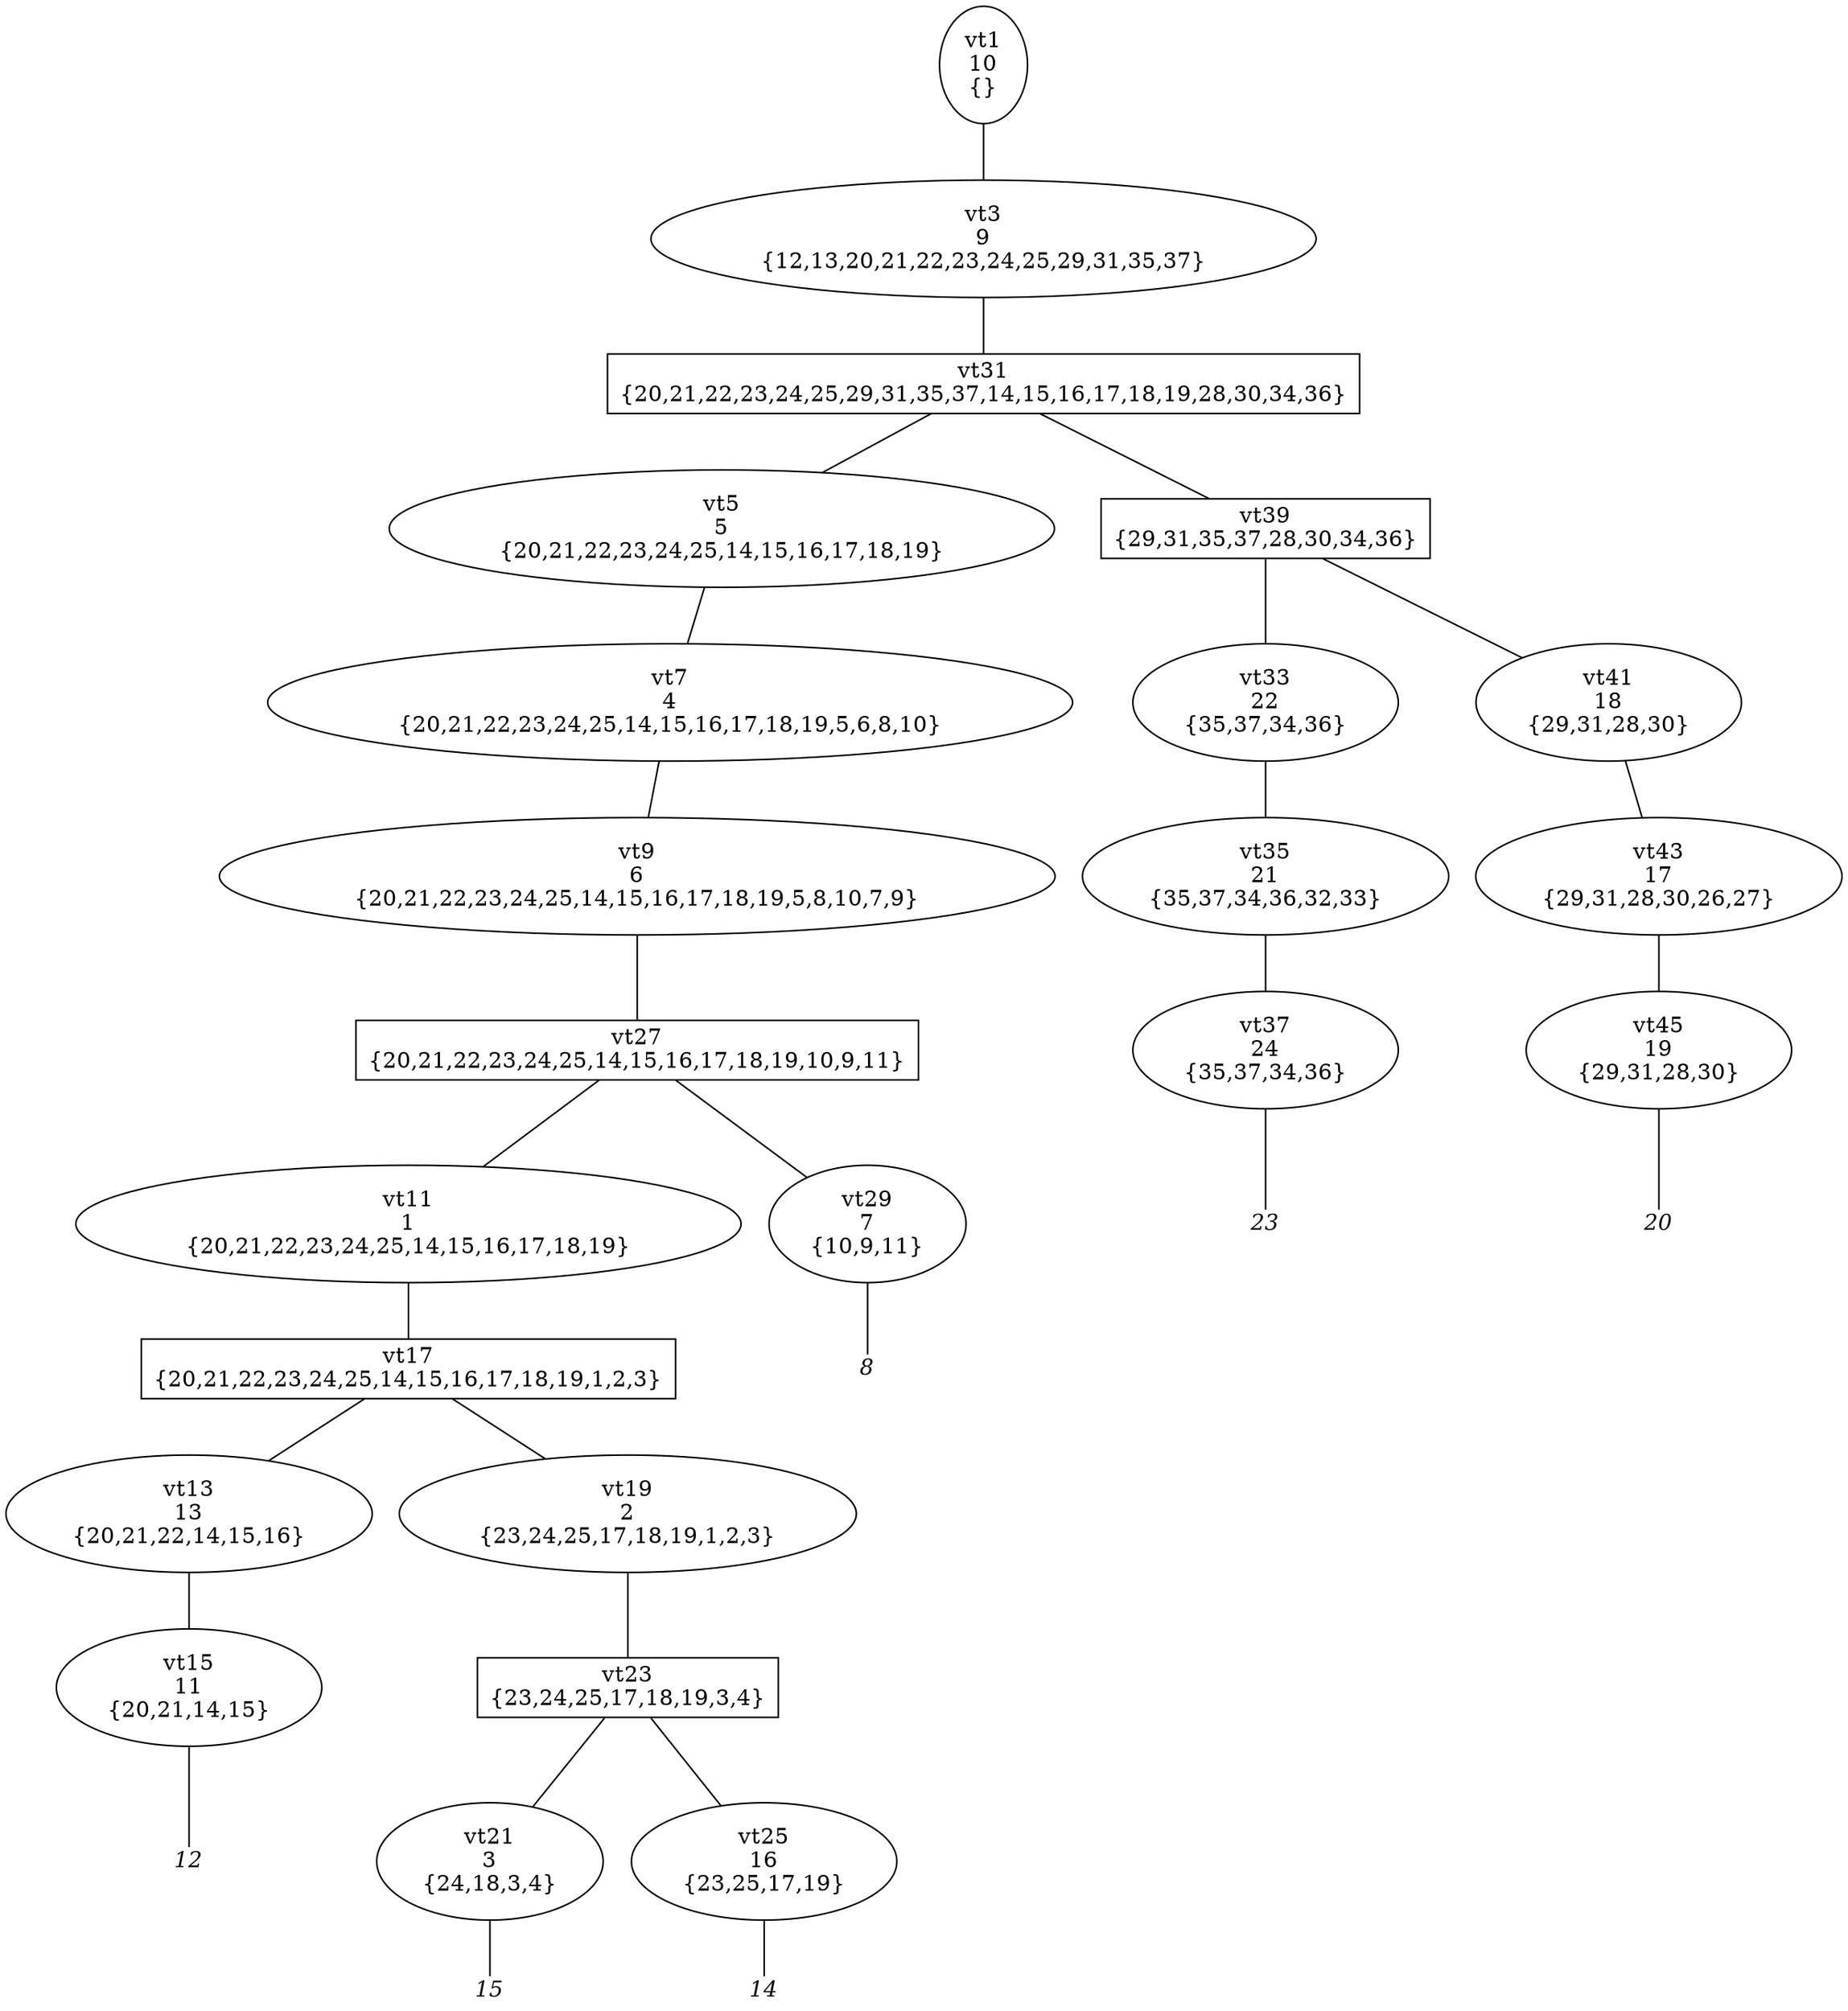 
digraph vtree {

overlap=false

n1 [label="vt1
10
{}",shape="ellipse"]; 
n3 [label="vt3
9
{12,13,20,21,22,23,24,25,29,31,35,37}",shape="ellipse"]; 
n31 [label="vt31
{20,21,22,23,24,25,29,31,35,37,14,15,16,17,18,19,28,30,34,36}",shape="box"]; 
n5 [label="vt5
5
{20,21,22,23,24,25,14,15,16,17,18,19}",shape="ellipse"]; 
n7 [label="vt7
4
{20,21,22,23,24,25,14,15,16,17,18,19,5,6,8,10}",shape="ellipse"]; 
n9 [label="vt9
6
{20,21,22,23,24,25,14,15,16,17,18,19,5,8,10,7,9}",shape="ellipse"]; 
n27 [label="vt27
{20,21,22,23,24,25,14,15,16,17,18,19,10,9,11}",shape="box"]; 
n11 [label="vt11
1
{20,21,22,23,24,25,14,15,16,17,18,19}",shape="ellipse"]; 
n17 [label="vt17
{20,21,22,23,24,25,14,15,16,17,18,19,1,2,3}",shape="box"]; 
n13 [label="vt13
13
{20,21,22,14,15,16}",shape="ellipse"]; 
n15 [label="vt15
11
{20,21,14,15}",shape="ellipse"]; 
n16 [label="12",fontname="Times-Italic",fontsize=14,shape=plaintext,fixedsize=true,width=.25,height=.25]; 
n19 [label="vt19
2
{23,24,25,17,18,19,1,2,3}",shape="ellipse"]; 
n23 [label="vt23
{23,24,25,17,18,19,3,4}",shape="box"]; 
n21 [label="vt21
3
{24,18,3,4}",shape="ellipse"]; 
n22 [label="15",fontname="Times-Italic",fontsize=14,shape=plaintext,fixedsize=true,width=.25,height=.25]; 
n25 [label="vt25
16
{23,25,17,19}",shape="ellipse"]; 
n26 [label="14",fontname="Times-Italic",fontsize=14,shape=plaintext,fixedsize=true,width=.25,height=.25]; 
n29 [label="vt29
7
{10,9,11}",shape="ellipse"]; 
n30 [label="8",fontname="Times-Italic",fontsize=14,shape=plaintext,fixedsize=true,width=.25,height=.25]; 
n39 [label="vt39
{29,31,35,37,28,30,34,36}",shape="box"]; 
n33 [label="vt33
22
{35,37,34,36}",shape="ellipse"]; 
n35 [label="vt35
21
{35,37,34,36,32,33}",shape="ellipse"]; 
n37 [label="vt37
24
{35,37,34,36}",shape="ellipse"]; 
n38 [label="23",fontname="Times-Italic",fontsize=14,shape=plaintext,fixedsize=true,width=.25,height=.25]; 
n41 [label="vt41
18
{29,31,28,30}",shape="ellipse"]; 
n43 [label="vt43
17
{29,31,28,30,26,27}",shape="ellipse"]; 
n45 [label="vt45
19
{29,31,28,30}",shape="ellipse"]; 
n46 [label="20",fontname="Times-Italic",fontsize=14,shape=plaintext,fixedsize=true,width=.25,height=.25]; 
n1->n3 [arrowhead=none];
n3->n31 [arrowhead=none];
n31->n5 [arrowhead=none];
n5->n7 [arrowhead=none];
n7->n9 [arrowhead=none];
n9->n27 [arrowhead=none];
n27->n11 [arrowhead=none];
n11->n17 [arrowhead=none];
n17->n13 [arrowhead=none];
n13->n15 [arrowhead=none];
n15->n16 [arrowhead=none];
n17->n19 [arrowhead=none];
n19->n23 [arrowhead=none];
n23->n21 [arrowhead=none];
n21->n22 [arrowhead=none];
n23->n25 [arrowhead=none];
n25->n26 [arrowhead=none];
n27->n29 [arrowhead=none];
n29->n30 [arrowhead=none];
n31->n39 [arrowhead=none];
n39->n33 [arrowhead=none];
n33->n35 [arrowhead=none];
n35->n37 [arrowhead=none];
n37->n38 [arrowhead=none];
n39->n41 [arrowhead=none];
n41->n43 [arrowhead=none];
n43->n45 [arrowhead=none];
n45->n46 [arrowhead=none];


}